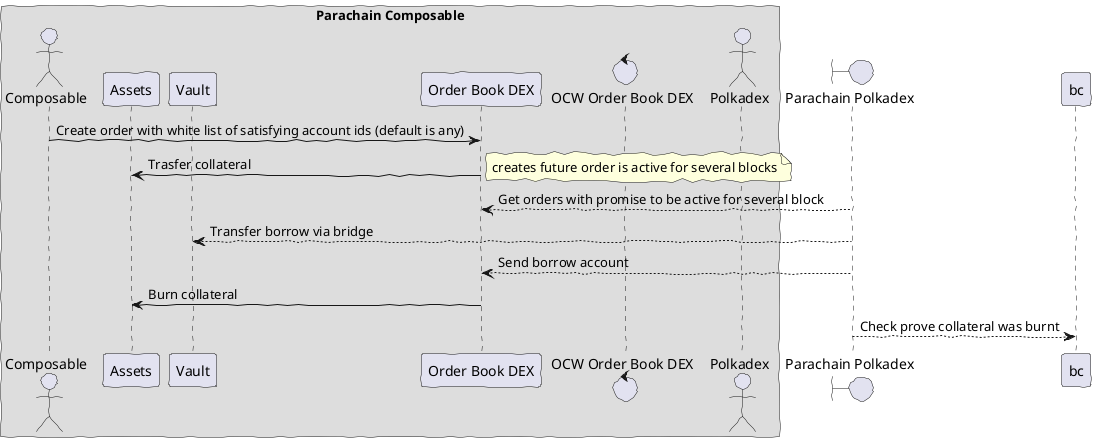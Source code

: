 @startuml
skinparam handwritten true


box "Parachain Composable"
actor Composable as ac
participant "Assets" as pa
participant "Vault" as pv
participant "Order Book DEX" as pd
control "OCW Order Book DEX" as cd
actor Polkadex as ap
end box

boundary "Parachain Polkadex" as bp

ac -> pd : Create order with white list of satisfying account ids (default is any)
pd -> pa : Trasfer collateral
note right
  creates future order is active for several blocks
end note

' priviliged - burn collateral
' 2 priveleged - option over people (still need on chain)
' later on on pribileged - mint (with some prove - may previos mints did good)
' later -  mint, set order cleaned
'

' -----
' not priveleged - should deposit before


{block_start} bp --> pd: Get orders with promise to be active for several block
bp --> pv: Transfer borrow via bridge
bp --> pd : Send borrow account
{block_end}  pd -> pa : Burn collateral
bp --> bc : Check prove collateral was burnt


@enduml
